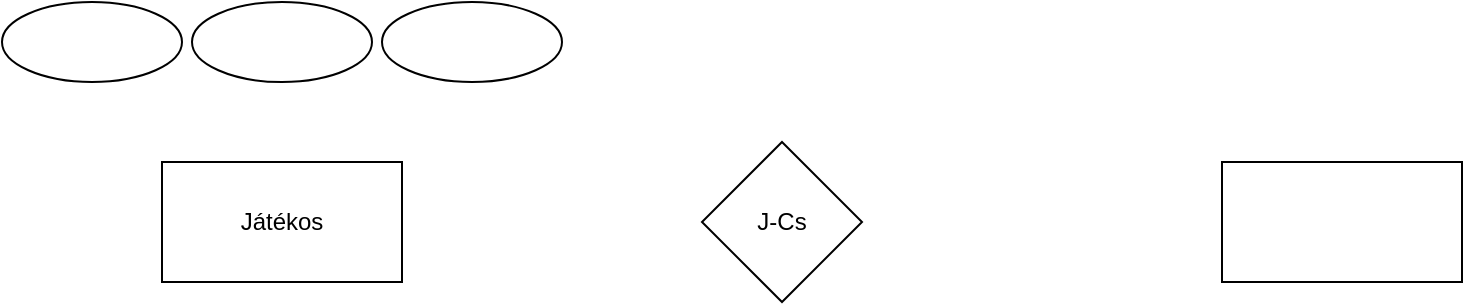 <mxfile version="24.7.17">
  <diagram id="1cxcdcmooQviQDXHs4Oo" name="Page-1">
    <mxGraphModel dx="1313" dy="712" grid="1" gridSize="10" guides="1" tooltips="1" connect="1" arrows="1" fold="1" page="1" pageScale="1" pageWidth="850" pageHeight="1100" math="0" shadow="0">
      <root>
        <mxCell id="0" />
        <mxCell id="1" parent="0" />
        <mxCell id="Sx3p7pMXj6ff0-nMaXh2-1" value="Játékos" style="rounded=0;whiteSpace=wrap;html=1;" vertex="1" parent="1">
          <mxGeometry x="100" y="520" width="120" height="60" as="geometry" />
        </mxCell>
        <mxCell id="Sx3p7pMXj6ff0-nMaXh2-2" value="" style="rounded=0;whiteSpace=wrap;html=1;" vertex="1" parent="1">
          <mxGeometry x="630" y="520" width="120" height="60" as="geometry" />
        </mxCell>
        <mxCell id="Sx3p7pMXj6ff0-nMaXh2-3" value="J-Cs" style="rhombus;whiteSpace=wrap;html=1;" vertex="1" parent="1">
          <mxGeometry x="370" y="510" width="80" height="80" as="geometry" />
        </mxCell>
        <mxCell id="Sx3p7pMXj6ff0-nMaXh2-4" value="" style="ellipse;whiteSpace=wrap;html=1;" vertex="1" parent="1">
          <mxGeometry x="20" y="440" width="90" height="40" as="geometry" />
        </mxCell>
        <mxCell id="Sx3p7pMXj6ff0-nMaXh2-5" value="" style="ellipse;whiteSpace=wrap;html=1;" vertex="1" parent="1">
          <mxGeometry x="115" y="440" width="90" height="40" as="geometry" />
        </mxCell>
        <mxCell id="Sx3p7pMXj6ff0-nMaXh2-6" value="" style="ellipse;whiteSpace=wrap;html=1;" vertex="1" parent="1">
          <mxGeometry x="210" y="440" width="90" height="40" as="geometry" />
        </mxCell>
      </root>
    </mxGraphModel>
  </diagram>
</mxfile>
